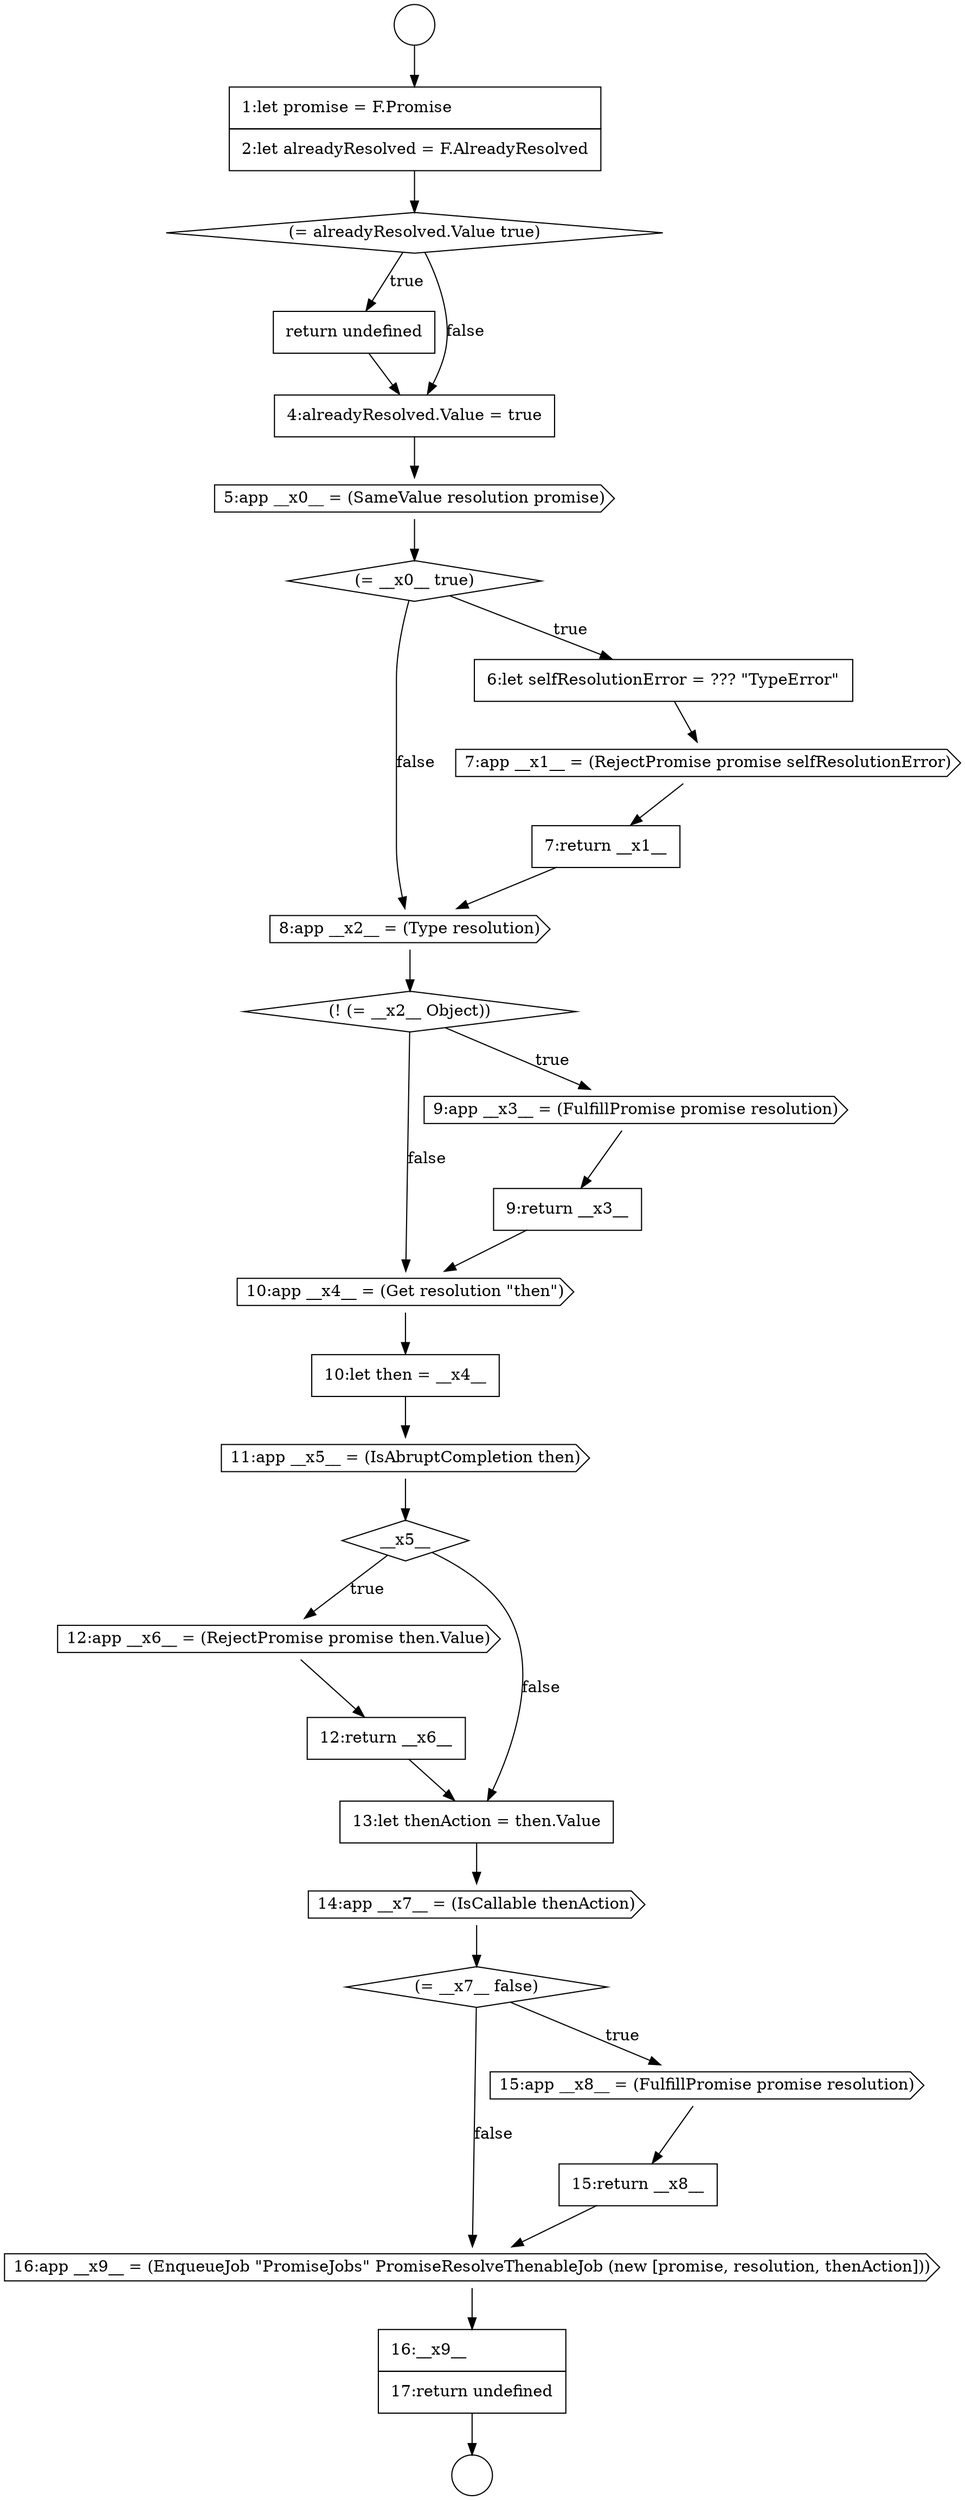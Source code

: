 digraph {
  node17285 [shape=cds, label=<<font color="black">16:app __x9__ = (EnqueueJob &quot;PromiseJobs&quot; PromiseResolveThenableJob (new [promise, resolution, thenAction]))</font>> color="black" fillcolor="white" style=filled]
  node17270 [shape=cds, label=<<font color="black">8:app __x2__ = (Type resolution)</font>> color="black" fillcolor="white" style=filled]
  node17266 [shape=diamond, label=<<font color="black">(= __x0__ true)</font>> color="black" fillcolor="white" style=filled]
  node17261 [shape=none, margin=0, label=<<font color="black">
    <table border="0" cellborder="1" cellspacing="0" cellpadding="10">
      <tr><td align="left">1:let promise = F.Promise</td></tr>
      <tr><td align="left">2:let alreadyResolved = F.AlreadyResolved</td></tr>
    </table>
  </font>> color="black" fillcolor="white" style=filled]
  node17260 [shape=circle label=" " color="black" fillcolor="white" style=filled]
  node17263 [shape=none, margin=0, label=<<font color="black">
    <table border="0" cellborder="1" cellspacing="0" cellpadding="10">
      <tr><td align="left">return undefined</td></tr>
    </table>
  </font>> color="black" fillcolor="white" style=filled]
  node17262 [shape=diamond, label=<<font color="black">(= alreadyResolved.Value true)</font>> color="black" fillcolor="white" style=filled]
  node17259 [shape=circle label=" " color="black" fillcolor="white" style=filled]
  node17269 [shape=none, margin=0, label=<<font color="black">
    <table border="0" cellborder="1" cellspacing="0" cellpadding="10">
      <tr><td align="left">7:return __x1__</td></tr>
    </table>
  </font>> color="black" fillcolor="white" style=filled]
  node17279 [shape=none, margin=0, label=<<font color="black">
    <table border="0" cellborder="1" cellspacing="0" cellpadding="10">
      <tr><td align="left">12:return __x6__</td></tr>
    </table>
  </font>> color="black" fillcolor="white" style=filled]
  node17278 [shape=cds, label=<<font color="black">12:app __x6__ = (RejectPromise promise then.Value)</font>> color="black" fillcolor="white" style=filled]
  node17275 [shape=none, margin=0, label=<<font color="black">
    <table border="0" cellborder="1" cellspacing="0" cellpadding="10">
      <tr><td align="left">10:let then = __x4__</td></tr>
    </table>
  </font>> color="black" fillcolor="white" style=filled]
  node17274 [shape=cds, label=<<font color="black">10:app __x4__ = (Get resolution &quot;then&quot;)</font>> color="black" fillcolor="white" style=filled]
  node17264 [shape=none, margin=0, label=<<font color="black">
    <table border="0" cellborder="1" cellspacing="0" cellpadding="10">
      <tr><td align="left">4:alreadyResolved.Value = true</td></tr>
    </table>
  </font>> color="black" fillcolor="white" style=filled]
  node17286 [shape=none, margin=0, label=<<font color="black">
    <table border="0" cellborder="1" cellspacing="0" cellpadding="10">
      <tr><td align="left">16:__x9__</td></tr>
      <tr><td align="left">17:return undefined</td></tr>
    </table>
  </font>> color="black" fillcolor="white" style=filled]
  node17267 [shape=none, margin=0, label=<<font color="black">
    <table border="0" cellborder="1" cellspacing="0" cellpadding="10">
      <tr><td align="left">6:let selfResolutionError = ??? &quot;TypeError&quot;</td></tr>
    </table>
  </font>> color="black" fillcolor="white" style=filled]
  node17271 [shape=diamond, label=<<font color="black">(! (= __x2__ Object))</font>> color="black" fillcolor="white" style=filled]
  node17282 [shape=diamond, label=<<font color="black">(= __x7__ false)</font>> color="black" fillcolor="white" style=filled]
  node17280 [shape=none, margin=0, label=<<font color="black">
    <table border="0" cellborder="1" cellspacing="0" cellpadding="10">
      <tr><td align="left">13:let thenAction = then.Value</td></tr>
    </table>
  </font>> color="black" fillcolor="white" style=filled]
  node17273 [shape=none, margin=0, label=<<font color="black">
    <table border="0" cellborder="1" cellspacing="0" cellpadding="10">
      <tr><td align="left">9:return __x3__</td></tr>
    </table>
  </font>> color="black" fillcolor="white" style=filled]
  node17268 [shape=cds, label=<<font color="black">7:app __x1__ = (RejectPromise promise selfResolutionError)</font>> color="black" fillcolor="white" style=filled]
  node17281 [shape=cds, label=<<font color="black">14:app __x7__ = (IsCallable thenAction)</font>> color="black" fillcolor="white" style=filled]
  node17276 [shape=cds, label=<<font color="black">11:app __x5__ = (IsAbruptCompletion then)</font>> color="black" fillcolor="white" style=filled]
  node17277 [shape=diamond, label=<<font color="black">__x5__</font>> color="black" fillcolor="white" style=filled]
  node17272 [shape=cds, label=<<font color="black">9:app __x3__ = (FulfillPromise promise resolution)</font>> color="black" fillcolor="white" style=filled]
  node17283 [shape=cds, label=<<font color="black">15:app __x8__ = (FulfillPromise promise resolution)</font>> color="black" fillcolor="white" style=filled]
  node17265 [shape=cds, label=<<font color="black">5:app __x0__ = (SameValue resolution promise)</font>> color="black" fillcolor="white" style=filled]
  node17284 [shape=none, margin=0, label=<<font color="black">
    <table border="0" cellborder="1" cellspacing="0" cellpadding="10">
      <tr><td align="left">15:return __x8__</td></tr>
    </table>
  </font>> color="black" fillcolor="white" style=filled]
  node17283 -> node17284 [ color="black"]
  node17278 -> node17279 [ color="black"]
  node17263 -> node17264 [ color="black"]
  node17259 -> node17261 [ color="black"]
  node17265 -> node17266 [ color="black"]
  node17285 -> node17286 [ color="black"]
  node17271 -> node17272 [label=<<font color="black">true</font>> color="black"]
  node17271 -> node17274 [label=<<font color="black">false</font>> color="black"]
  node17275 -> node17276 [ color="black"]
  node17268 -> node17269 [ color="black"]
  node17284 -> node17285 [ color="black"]
  node17269 -> node17270 [ color="black"]
  node17261 -> node17262 [ color="black"]
  node17262 -> node17263 [label=<<font color="black">true</font>> color="black"]
  node17262 -> node17264 [label=<<font color="black">false</font>> color="black"]
  node17267 -> node17268 [ color="black"]
  node17272 -> node17273 [ color="black"]
  node17276 -> node17277 [ color="black"]
  node17270 -> node17271 [ color="black"]
  node17274 -> node17275 [ color="black"]
  node17279 -> node17280 [ color="black"]
  node17277 -> node17278 [label=<<font color="black">true</font>> color="black"]
  node17277 -> node17280 [label=<<font color="black">false</font>> color="black"]
  node17281 -> node17282 [ color="black"]
  node17264 -> node17265 [ color="black"]
  node17266 -> node17267 [label=<<font color="black">true</font>> color="black"]
  node17266 -> node17270 [label=<<font color="black">false</font>> color="black"]
  node17273 -> node17274 [ color="black"]
  node17280 -> node17281 [ color="black"]
  node17282 -> node17283 [label=<<font color="black">true</font>> color="black"]
  node17282 -> node17285 [label=<<font color="black">false</font>> color="black"]
  node17286 -> node17260 [ color="black"]
}
